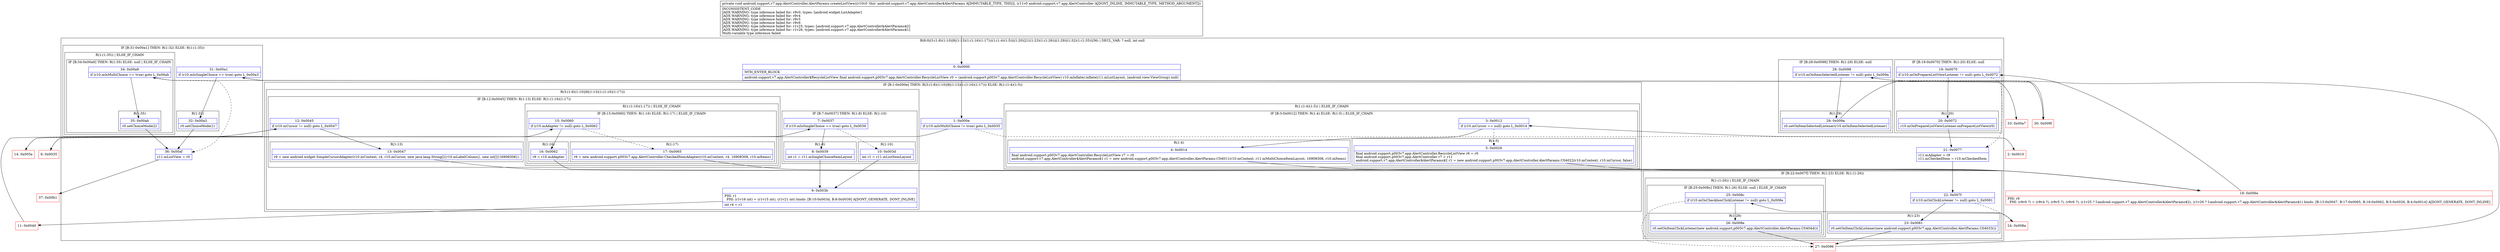 digraph "CFG forandroid.support.v7.app.AlertController.AlertParams.createListView(Landroid\/support\/v7\/app\/AlertController;)V" {
subgraph cluster_Region_574983504 {
label = "R(8:0|(3:(1:8)(1:10)|9|(1:13)(1:(1:16)(1:17)))(1:(1:4)(1:5))|(1:20)|21|(1:23)(1:(1:26))|(1:29)|(1:32)(1:(1:35))|36) | DECL_VAR: ? null, int null\l";
node [shape=record,color=blue];
Node_0 [shape=record,label="{0\:\ 0x0000|MTH_ENTER_BLOCK\l|android.support.v7.app.AlertController$RecycleListView final android.support.p003v7.app.AlertController.RecycleListView r0 = (android.support.p003v7.app.AlertController.RecycleListView) r10.mInflater.inflate(r11.mListLayout, (android.view.ViewGroup) null)\l}"];
subgraph cluster_IfRegion_1046562946 {
label = "IF [B:1:0x000e] THEN: R(3:(1:8)(1:10)|9|(1:13)(1:(1:16)(1:17))) ELSE: R(1:(1:4)(1:5))";
node [shape=record,color=blue];
Node_1 [shape=record,label="{1\:\ 0x000e|if (r10.mIsMultiChoice != true) goto L_0x0035\l}"];
subgraph cluster_Region_778167117 {
label = "R(3:(1:8)(1:10)|9|(1:13)(1:(1:16)(1:17)))";
node [shape=record,color=blue];
subgraph cluster_IfRegion_475140929 {
label = "IF [B:7:0x0037] THEN: R(1:8) ELSE: R(1:10)";
node [shape=record,color=blue];
Node_7 [shape=record,label="{7\:\ 0x0037|if (r10.mIsSingleChoice == true) goto L_0x0039\l}"];
subgraph cluster_Region_1774820963 {
label = "R(1:8)";
node [shape=record,color=blue];
Node_8 [shape=record,label="{8\:\ 0x0039|int r1 = r11.mSingleChoiceItemLayout\l}"];
}
subgraph cluster_Region_1546783365 {
label = "R(1:10)";
node [shape=record,color=blue];
Node_10 [shape=record,label="{10\:\ 0x003d|int r1 = r11.mListItemLayout\l}"];
}
}
Node_9 [shape=record,label="{9\:\ 0x003b|PHI: r1 \l  PHI: (r1v16 int) = (r1v15 int), (r1v21 int) binds: [B:10:0x003d, B:8:0x0039] A[DONT_GENERATE, DONT_INLINE]\l|int r4 = r1\l}"];
subgraph cluster_IfRegion_1952507986 {
label = "IF [B:12:0x0045] THEN: R(1:13) ELSE: R(1:(1:16)(1:17))";
node [shape=record,color=blue];
Node_12 [shape=record,label="{12\:\ 0x0045|if (r10.mCursor != null) goto L_0x0047\l}"];
subgraph cluster_Region_721668513 {
label = "R(1:13)";
node [shape=record,color=blue];
Node_13 [shape=record,label="{13\:\ 0x0047|r9 = new android.widget.SimpleCursorAdapter(r10.mContext, r4, r10.mCursor, new java.lang.String[]\{r10.mLabelColumn\}, new int[]\{16908308\})\l}"];
}
subgraph cluster_Region_2012309476 {
label = "R(1:(1:16)(1:17)) | ELSE_IF_CHAIN\l";
node [shape=record,color=blue];
subgraph cluster_IfRegion_1130366144 {
label = "IF [B:15:0x0060] THEN: R(1:16) ELSE: R(1:17) | ELSE_IF_CHAIN\l";
node [shape=record,color=blue];
Node_15 [shape=record,label="{15\:\ 0x0060|if (r10.mAdapter != null) goto L_0x0062\l}"];
subgraph cluster_Region_625868646 {
label = "R(1:16)";
node [shape=record,color=blue];
Node_16 [shape=record,label="{16\:\ 0x0062|r9 = r10.mAdapter\l}"];
}
subgraph cluster_Region_2107072264 {
label = "R(1:17)";
node [shape=record,color=blue];
Node_17 [shape=record,label="{17\:\ 0x0065|r9 = new android.support.p003v7.app.AlertController.CheckedItemAdapter(r10.mContext, r4, 16908308, r10.mItems)\l}"];
}
}
}
}
}
subgraph cluster_Region_1336205302 {
label = "R(1:(1:4)(1:5)) | ELSE_IF_CHAIN\l";
node [shape=record,color=blue];
subgraph cluster_IfRegion_1014336552 {
label = "IF [B:3:0x0012] THEN: R(1:4) ELSE: R(1:5) | ELSE_IF_CHAIN\l";
node [shape=record,color=blue];
Node_3 [shape=record,label="{3\:\ 0x0012|if (r10.mCursor == null) goto L_0x0014\l}"];
subgraph cluster_Region_195197785 {
label = "R(1:4)";
node [shape=record,color=blue];
Node_4 [shape=record,label="{4\:\ 0x0014|final android.support.p003v7.app.AlertController.RecycleListView r7 = r0\landroid.support.v7.app.AlertController$AlertParams$1 r1 = new android.support.p003v7.app.AlertController.AlertParams.C04011(r10.mContext, r11.mMultiChoiceItemLayout, 16908308, r10.mItems)\l}"];
}
subgraph cluster_Region_349185806 {
label = "R(1:5)";
node [shape=record,color=blue];
Node_5 [shape=record,label="{5\:\ 0x0026|final android.support.p003v7.app.AlertController.RecycleListView r6 = r0\lfinal android.support.p003v7.app.AlertController r7 = r11\landroid.support.v7.app.AlertController$AlertParams$2 r1 = new android.support.p003v7.app.AlertController.AlertParams.C04022(r10.mContext, r10.mCursor, false)\l}"];
}
}
}
}
subgraph cluster_IfRegion_1086788101 {
label = "IF [B:19:0x0070] THEN: R(1:20) ELSE: null";
node [shape=record,color=blue];
Node_19 [shape=record,label="{19\:\ 0x0070|if (r10.mOnPrepareListViewListener != null) goto L_0x0072\l}"];
subgraph cluster_Region_24560852 {
label = "R(1:20)";
node [shape=record,color=blue];
Node_20 [shape=record,label="{20\:\ 0x0072|r10.mOnPrepareListViewListener.onPrepareListView(r0)\l}"];
}
}
Node_21 [shape=record,label="{21\:\ 0x0077|r11.mAdapter = r9\lr11.mCheckedItem = r10.mCheckedItem\l}"];
subgraph cluster_IfRegion_63064281 {
label = "IF [B:22:0x007f] THEN: R(1:23) ELSE: R(1:(1:26))";
node [shape=record,color=blue];
Node_22 [shape=record,label="{22\:\ 0x007f|if (r10.mOnClickListener != null) goto L_0x0081\l}"];
subgraph cluster_Region_265807527 {
label = "R(1:23)";
node [shape=record,color=blue];
Node_23 [shape=record,label="{23\:\ 0x0081|r0.setOnItemClickListener(new android.support.p003v7.app.AlertController.AlertParams.C04033())\l}"];
}
subgraph cluster_Region_1794141240 {
label = "R(1:(1:26)) | ELSE_IF_CHAIN\l";
node [shape=record,color=blue];
subgraph cluster_IfRegion_2062854530 {
label = "IF [B:25:0x008c] THEN: R(1:26) ELSE: null | ELSE_IF_CHAIN\l";
node [shape=record,color=blue];
Node_25 [shape=record,label="{25\:\ 0x008c|if (r10.mOnCheckboxClickListener != null) goto L_0x008e\l}"];
subgraph cluster_Region_389495991 {
label = "R(1:26)";
node [shape=record,color=blue];
Node_26 [shape=record,label="{26\:\ 0x008e|r0.setOnItemClickListener(new android.support.p003v7.app.AlertController.AlertParams.C04044())\l}"];
}
}
}
}
subgraph cluster_IfRegion_39574499 {
label = "IF [B:28:0x0098] THEN: R(1:29) ELSE: null";
node [shape=record,color=blue];
Node_28 [shape=record,label="{28\:\ 0x0098|if (r10.mOnItemSelectedListener != null) goto L_0x009a\l}"];
subgraph cluster_Region_38437128 {
label = "R(1:29)";
node [shape=record,color=blue];
Node_29 [shape=record,label="{29\:\ 0x009a|r0.setOnItemSelectedListener(r10.mOnItemSelectedListener)\l}"];
}
}
subgraph cluster_IfRegion_323936241 {
label = "IF [B:31:0x00a1] THEN: R(1:32) ELSE: R(1:(1:35))";
node [shape=record,color=blue];
Node_31 [shape=record,label="{31\:\ 0x00a1|if (r10.mIsSingleChoice == true) goto L_0x00a3\l}"];
subgraph cluster_Region_900572657 {
label = "R(1:32)";
node [shape=record,color=blue];
Node_32 [shape=record,label="{32\:\ 0x00a3|r0.setChoiceMode(1)\l}"];
}
subgraph cluster_Region_2058809356 {
label = "R(1:(1:35)) | ELSE_IF_CHAIN\l";
node [shape=record,color=blue];
subgraph cluster_IfRegion_626126433 {
label = "IF [B:34:0x00a9] THEN: R(1:35) ELSE: null | ELSE_IF_CHAIN\l";
node [shape=record,color=blue];
Node_34 [shape=record,label="{34\:\ 0x00a9|if (r10.mIsMultiChoice == true) goto L_0x00ab\l}"];
subgraph cluster_Region_92249917 {
label = "R(1:35)";
node [shape=record,color=blue];
Node_35 [shape=record,label="{35\:\ 0x00ab|r0.setChoiceMode(2)\l}"];
}
}
}
}
Node_36 [shape=record,label="{36\:\ 0x00af|r11.mListView = r0\l}"];
}
Node_2 [shape=record,color=red,label="{2\:\ 0x0010}"];
Node_6 [shape=record,color=red,label="{6\:\ 0x0035}"];
Node_11 [shape=record,color=red,label="{11\:\ 0x0040}"];
Node_14 [shape=record,color=red,label="{14\:\ 0x005e}"];
Node_18 [shape=record,color=red,label="{18\:\ 0x006e|PHI: r9 \l  PHI: (r9v0 ?) = (r9v4 ?), (r9v5 ?), (r9v6 ?), (r1v25 ? I:android.support.v7.app.AlertController$AlertParams$2), (r1v26 ? I:android.support.v7.app.AlertController$AlertParams$1) binds: [B:13:0x0047, B:17:0x0065, B:16:0x0062, B:5:0x0026, B:4:0x0014] A[DONT_GENERATE, DONT_INLINE]\l}"];
Node_24 [shape=record,color=red,label="{24\:\ 0x008a}"];
Node_27 [shape=record,color=red,label="{27\:\ 0x0096}"];
Node_30 [shape=record,color=red,label="{30\:\ 0x009f}"];
Node_33 [shape=record,color=red,label="{33\:\ 0x00a7}"];
Node_37 [shape=record,color=red,label="{37\:\ 0x00b1}"];
MethodNode[shape=record,label="{private void android.support.v7.app.AlertController.AlertParams.createListView((r10v0 'this' android.support.v7.app.AlertController$AlertParams A[IMMUTABLE_TYPE, THIS]), (r11v0 android.support.v7.app.AlertController A[DONT_INLINE, IMMUTABLE_TYPE, METHOD_ARGUMENT]))  | INCONSISTENT_CODE\lJADX WARNING: type inference failed for: r9v0, types: [android.widget.ListAdapter]\lJADX WARNING: type inference failed for: r9v4\lJADX WARNING: type inference failed for: r9v5\lJADX WARNING: type inference failed for: r9v6\lJADX WARNING: type inference failed for: r1v25, types: [android.support.v7.app.AlertController$AlertParams$2]\lJADX WARNING: type inference failed for: r1v26, types: [android.support.v7.app.AlertController$AlertParams$1]\lMulti\-variable type inference failed\l}"];
MethodNode -> Node_0;
Node_0 -> Node_1;
Node_1 -> Node_2[style=dashed];
Node_1 -> Node_6;
Node_7 -> Node_8;
Node_7 -> Node_10[style=dashed];
Node_8 -> Node_9;
Node_10 -> Node_9;
Node_9 -> Node_11;
Node_12 -> Node_13;
Node_12 -> Node_14[style=dashed];
Node_13 -> Node_18;
Node_15 -> Node_16;
Node_15 -> Node_17[style=dashed];
Node_16 -> Node_18;
Node_17 -> Node_18;
Node_3 -> Node_4;
Node_3 -> Node_5[style=dashed];
Node_4 -> Node_18;
Node_5 -> Node_18;
Node_19 -> Node_20;
Node_19 -> Node_21[style=dashed];
Node_20 -> Node_21;
Node_21 -> Node_22;
Node_22 -> Node_23;
Node_22 -> Node_24[style=dashed];
Node_23 -> Node_27;
Node_25 -> Node_26;
Node_25 -> Node_27[style=dashed];
Node_26 -> Node_27;
Node_28 -> Node_29;
Node_28 -> Node_30[style=dashed];
Node_29 -> Node_30;
Node_31 -> Node_32;
Node_31 -> Node_33[style=dashed];
Node_32 -> Node_36;
Node_34 -> Node_35;
Node_34 -> Node_36[style=dashed];
Node_35 -> Node_36;
Node_36 -> Node_37;
Node_2 -> Node_3;
Node_6 -> Node_7;
Node_11 -> Node_12;
Node_14 -> Node_15;
Node_18 -> Node_19;
Node_24 -> Node_25;
Node_27 -> Node_28;
Node_30 -> Node_31;
Node_33 -> Node_34;
}

